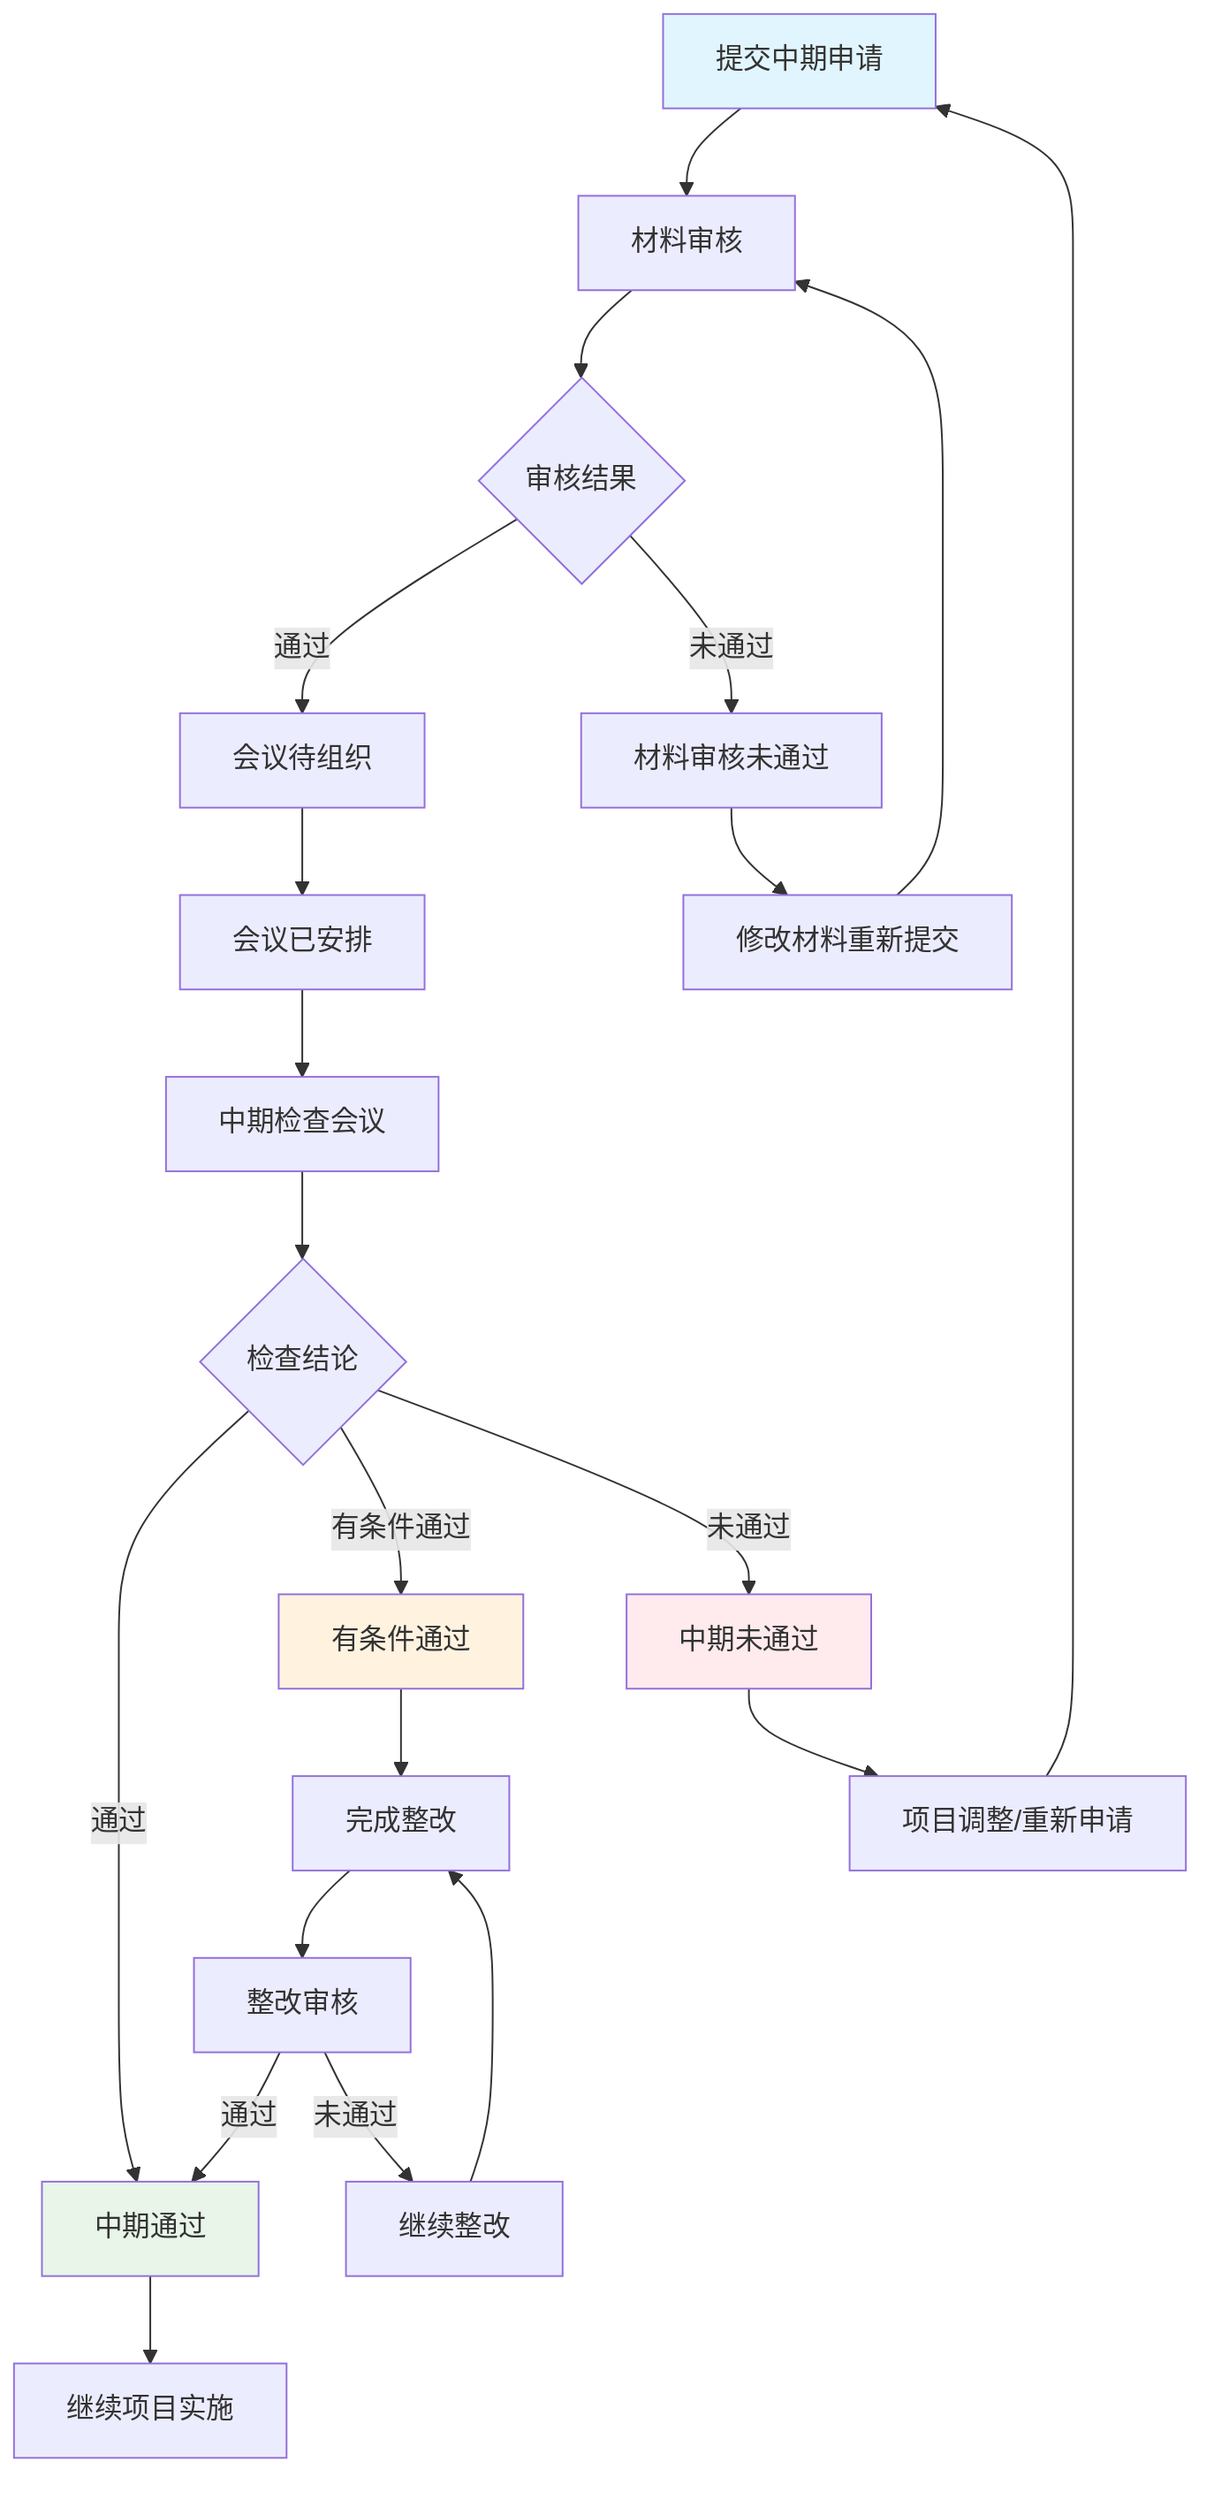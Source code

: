 graph TD
    A[提交中期申请] --> B[材料审核]
    B --> C{审核结果}
    C -->|通过| D[会议待组织]
    C -->|未通过| E[材料审核未通过]
    E --> F[修改材料重新提交]
    F --> B
    D --> G[会议已安排]
    G --> H[中期检查会议]
    H --> I{检查结论}
    I -->|通过| J[中期通过]
    I -->|有条件通过| K[有条件通过]
    I -->|未通过| L[中期未通过]
    K --> M[完成整改]
    M --> N[整改审核]
    N -->|通过| J
    N -->|未通过| O[继续整改]
    O --> M
    L --> P[项目调整/重新申请]
    P --> A
    J --> Q[继续项目实施]
    
    style A fill:#e1f5fe
    style J fill:#e8f5e8
    style L fill:#ffebee
    style K fill:#fff3e0